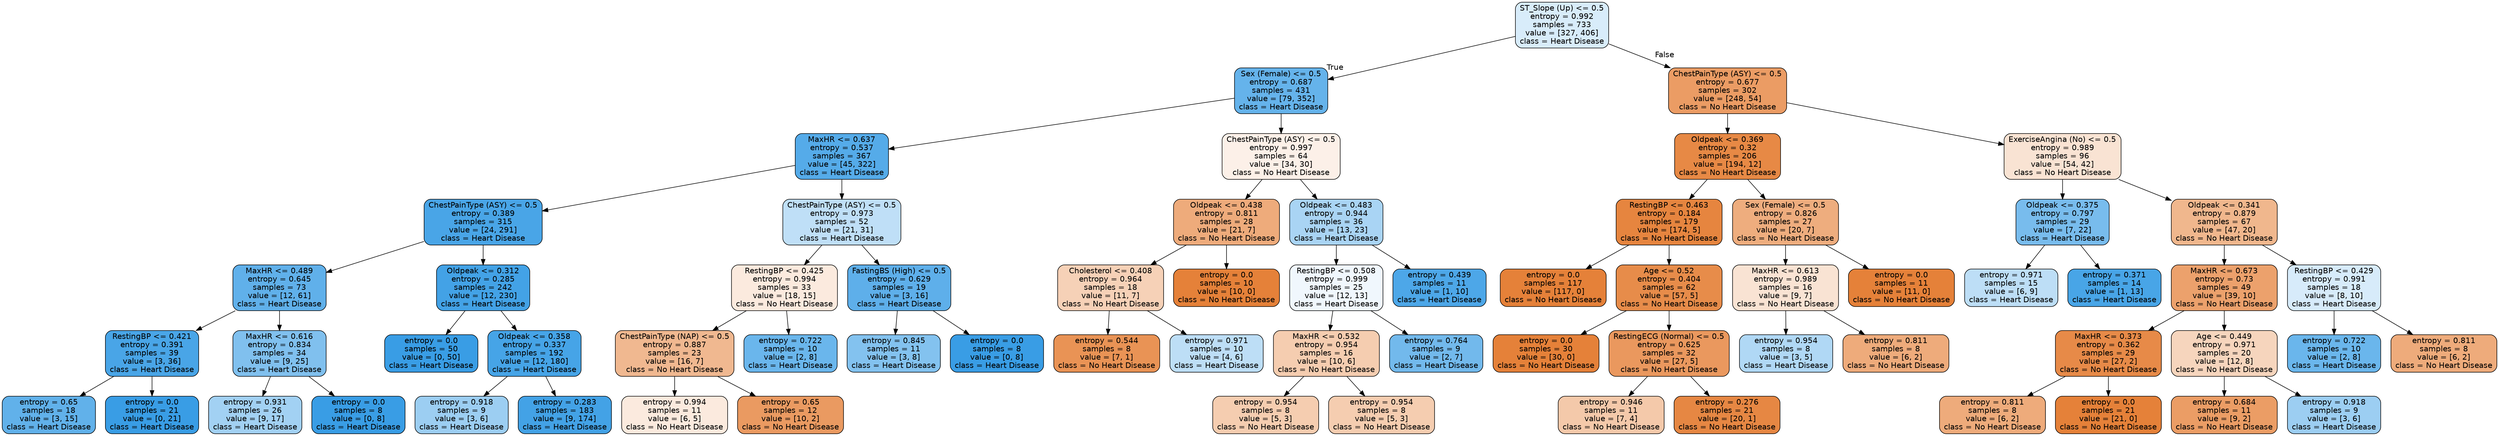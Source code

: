 digraph Tree {
node [shape=box, style="filled, rounded", color="black", fontname="helvetica"] ;
edge [fontname="helvetica"] ;
0 [label="ST_Slope (Up) <= 0.5\nentropy = 0.992\nsamples = 733\nvalue = [327, 406]\nclass = Heart Disease", fillcolor="#d8ecfa"] ;
1 [label="Sex (Female) <= 0.5\nentropy = 0.687\nsamples = 431\nvalue = [79, 352]\nclass = Heart Disease", fillcolor="#65b3eb"] ;
0 -> 1 [labeldistance=2.5, labelangle=45, headlabel="True"] ;
2 [label="MaxHR <= 0.637\nentropy = 0.537\nsamples = 367\nvalue = [45, 322]\nclass = Heart Disease", fillcolor="#55abe9"] ;
1 -> 2 ;
3 [label="ChestPainType (ASY) <= 0.5\nentropy = 0.389\nsamples = 315\nvalue = [24, 291]\nclass = Heart Disease", fillcolor="#49a5e7"] ;
2 -> 3 ;
4 [label="MaxHR <= 0.489\nentropy = 0.645\nsamples = 73\nvalue = [12, 61]\nclass = Heart Disease", fillcolor="#60b0ea"] ;
3 -> 4 ;
5 [label="RestingBP <= 0.421\nentropy = 0.391\nsamples = 39\nvalue = [3, 36]\nclass = Heart Disease", fillcolor="#49a5e7"] ;
4 -> 5 ;
6 [label="entropy = 0.65\nsamples = 18\nvalue = [3, 15]\nclass = Heart Disease", fillcolor="#61b1ea"] ;
5 -> 6 ;
7 [label="entropy = 0.0\nsamples = 21\nvalue = [0, 21]\nclass = Heart Disease", fillcolor="#399de5"] ;
5 -> 7 ;
8 [label="MaxHR <= 0.616\nentropy = 0.834\nsamples = 34\nvalue = [9, 25]\nclass = Heart Disease", fillcolor="#80c0ee"] ;
4 -> 8 ;
9 [label="entropy = 0.931\nsamples = 26\nvalue = [9, 17]\nclass = Heart Disease", fillcolor="#a2d1f3"] ;
8 -> 9 ;
10 [label="entropy = 0.0\nsamples = 8\nvalue = [0, 8]\nclass = Heart Disease", fillcolor="#399de5"] ;
8 -> 10 ;
11 [label="Oldpeak <= 0.312\nentropy = 0.285\nsamples = 242\nvalue = [12, 230]\nclass = Heart Disease", fillcolor="#43a2e6"] ;
3 -> 11 ;
12 [label="entropy = 0.0\nsamples = 50\nvalue = [0, 50]\nclass = Heart Disease", fillcolor="#399de5"] ;
11 -> 12 ;
13 [label="Oldpeak <= 0.358\nentropy = 0.337\nsamples = 192\nvalue = [12, 180]\nclass = Heart Disease", fillcolor="#46a4e7"] ;
11 -> 13 ;
14 [label="entropy = 0.918\nsamples = 9\nvalue = [3, 6]\nclass = Heart Disease", fillcolor="#9ccef2"] ;
13 -> 14 ;
15 [label="entropy = 0.283\nsamples = 183\nvalue = [9, 174]\nclass = Heart Disease", fillcolor="#43a2e6"] ;
13 -> 15 ;
16 [label="ChestPainType (ASY) <= 0.5\nentropy = 0.973\nsamples = 52\nvalue = [21, 31]\nclass = Heart Disease", fillcolor="#bfdff7"] ;
2 -> 16 ;
17 [label="RestingBP <= 0.425\nentropy = 0.994\nsamples = 33\nvalue = [18, 15]\nclass = No Heart Disease", fillcolor="#fbeade"] ;
16 -> 17 ;
18 [label="ChestPainType (NAP) <= 0.5\nentropy = 0.887\nsamples = 23\nvalue = [16, 7]\nclass = No Heart Disease", fillcolor="#f0b890"] ;
17 -> 18 ;
19 [label="entropy = 0.994\nsamples = 11\nvalue = [6, 5]\nclass = No Heart Disease", fillcolor="#fbeade"] ;
18 -> 19 ;
20 [label="entropy = 0.65\nsamples = 12\nvalue = [10, 2]\nclass = No Heart Disease", fillcolor="#ea9a61"] ;
18 -> 20 ;
21 [label="entropy = 0.722\nsamples = 10\nvalue = [2, 8]\nclass = Heart Disease", fillcolor="#6ab6ec"] ;
17 -> 21 ;
22 [label="FastingBS (High) <= 0.5\nentropy = 0.629\nsamples = 19\nvalue = [3, 16]\nclass = Heart Disease", fillcolor="#5eafea"] ;
16 -> 22 ;
23 [label="entropy = 0.845\nsamples = 11\nvalue = [3, 8]\nclass = Heart Disease", fillcolor="#83c2ef"] ;
22 -> 23 ;
24 [label="entropy = 0.0\nsamples = 8\nvalue = [0, 8]\nclass = Heart Disease", fillcolor="#399de5"] ;
22 -> 24 ;
25 [label="ChestPainType (ASY) <= 0.5\nentropy = 0.997\nsamples = 64\nvalue = [34, 30]\nclass = No Heart Disease", fillcolor="#fcf0e8"] ;
1 -> 25 ;
26 [label="Oldpeak <= 0.438\nentropy = 0.811\nsamples = 28\nvalue = [21, 7]\nclass = No Heart Disease", fillcolor="#eeab7b"] ;
25 -> 26 ;
27 [label="Cholesterol <= 0.408\nentropy = 0.964\nsamples = 18\nvalue = [11, 7]\nclass = No Heart Disease", fillcolor="#f6d1b7"] ;
26 -> 27 ;
28 [label="entropy = 0.544\nsamples = 8\nvalue = [7, 1]\nclass = No Heart Disease", fillcolor="#e99355"] ;
27 -> 28 ;
29 [label="entropy = 0.971\nsamples = 10\nvalue = [4, 6]\nclass = Heart Disease", fillcolor="#bddef6"] ;
27 -> 29 ;
30 [label="entropy = 0.0\nsamples = 10\nvalue = [10, 0]\nclass = No Heart Disease", fillcolor="#e58139"] ;
26 -> 30 ;
31 [label="Oldpeak <= 0.483\nentropy = 0.944\nsamples = 36\nvalue = [13, 23]\nclass = Heart Disease", fillcolor="#a9d4f4"] ;
25 -> 31 ;
32 [label="RestingBP <= 0.508\nentropy = 0.999\nsamples = 25\nvalue = [12, 13]\nclass = Heart Disease", fillcolor="#f0f7fd"] ;
31 -> 32 ;
33 [label="MaxHR <= 0.532\nentropy = 0.954\nsamples = 16\nvalue = [10, 6]\nclass = No Heart Disease", fillcolor="#f5cdb0"] ;
32 -> 33 ;
34 [label="entropy = 0.954\nsamples = 8\nvalue = [5, 3]\nclass = No Heart Disease", fillcolor="#f5cdb0"] ;
33 -> 34 ;
35 [label="entropy = 0.954\nsamples = 8\nvalue = [5, 3]\nclass = No Heart Disease", fillcolor="#f5cdb0"] ;
33 -> 35 ;
36 [label="entropy = 0.764\nsamples = 9\nvalue = [2, 7]\nclass = Heart Disease", fillcolor="#72b9ec"] ;
32 -> 36 ;
37 [label="entropy = 0.439\nsamples = 11\nvalue = [1, 10]\nclass = Heart Disease", fillcolor="#4da7e8"] ;
31 -> 37 ;
38 [label="ChestPainType (ASY) <= 0.5\nentropy = 0.677\nsamples = 302\nvalue = [248, 54]\nclass = No Heart Disease", fillcolor="#eb9c64"] ;
0 -> 38 [labeldistance=2.5, labelangle=-45, headlabel="False"] ;
39 [label="Oldpeak <= 0.369\nentropy = 0.32\nsamples = 206\nvalue = [194, 12]\nclass = No Heart Disease", fillcolor="#e78945"] ;
38 -> 39 ;
40 [label="RestingBP <= 0.463\nentropy = 0.184\nsamples = 179\nvalue = [174, 5]\nclass = No Heart Disease", fillcolor="#e6853f"] ;
39 -> 40 ;
41 [label="entropy = 0.0\nsamples = 117\nvalue = [117, 0]\nclass = No Heart Disease", fillcolor="#e58139"] ;
40 -> 41 ;
42 [label="Age <= 0.52\nentropy = 0.404\nsamples = 62\nvalue = [57, 5]\nclass = No Heart Disease", fillcolor="#e78c4a"] ;
40 -> 42 ;
43 [label="entropy = 0.0\nsamples = 30\nvalue = [30, 0]\nclass = No Heart Disease", fillcolor="#e58139"] ;
42 -> 43 ;
44 [label="RestingECG (Normal) <= 0.5\nentropy = 0.625\nsamples = 32\nvalue = [27, 5]\nclass = No Heart Disease", fillcolor="#ea985e"] ;
42 -> 44 ;
45 [label="entropy = 0.946\nsamples = 11\nvalue = [7, 4]\nclass = No Heart Disease", fillcolor="#f4c9aa"] ;
44 -> 45 ;
46 [label="entropy = 0.276\nsamples = 21\nvalue = [20, 1]\nclass = No Heart Disease", fillcolor="#e68743"] ;
44 -> 46 ;
47 [label="Sex (Female) <= 0.5\nentropy = 0.826\nsamples = 27\nvalue = [20, 7]\nclass = No Heart Disease", fillcolor="#eead7e"] ;
39 -> 47 ;
48 [label="MaxHR <= 0.613\nentropy = 0.989\nsamples = 16\nvalue = [9, 7]\nclass = No Heart Disease", fillcolor="#f9e3d3"] ;
47 -> 48 ;
49 [label="entropy = 0.954\nsamples = 8\nvalue = [3, 5]\nclass = Heart Disease", fillcolor="#b0d8f5"] ;
48 -> 49 ;
50 [label="entropy = 0.811\nsamples = 8\nvalue = [6, 2]\nclass = No Heart Disease", fillcolor="#eeab7b"] ;
48 -> 50 ;
51 [label="entropy = 0.0\nsamples = 11\nvalue = [11, 0]\nclass = No Heart Disease", fillcolor="#e58139"] ;
47 -> 51 ;
52 [label="ExerciseAngina (No) <= 0.5\nentropy = 0.989\nsamples = 96\nvalue = [54, 42]\nclass = No Heart Disease", fillcolor="#f9e3d3"] ;
38 -> 52 ;
53 [label="Oldpeak <= 0.375\nentropy = 0.797\nsamples = 29\nvalue = [7, 22]\nclass = Heart Disease", fillcolor="#78bced"] ;
52 -> 53 ;
54 [label="entropy = 0.971\nsamples = 15\nvalue = [6, 9]\nclass = Heart Disease", fillcolor="#bddef6"] ;
53 -> 54 ;
55 [label="entropy = 0.371\nsamples = 14\nvalue = [1, 13]\nclass = Heart Disease", fillcolor="#48a5e7"] ;
53 -> 55 ;
56 [label="Oldpeak <= 0.341\nentropy = 0.879\nsamples = 67\nvalue = [47, 20]\nclass = No Heart Disease", fillcolor="#f0b78d"] ;
52 -> 56 ;
57 [label="MaxHR <= 0.673\nentropy = 0.73\nsamples = 49\nvalue = [39, 10]\nclass = No Heart Disease", fillcolor="#eca16c"] ;
56 -> 57 ;
58 [label="MaxHR <= 0.373\nentropy = 0.362\nsamples = 29\nvalue = [27, 2]\nclass = No Heart Disease", fillcolor="#e78a48"] ;
57 -> 58 ;
59 [label="entropy = 0.811\nsamples = 8\nvalue = [6, 2]\nclass = No Heart Disease", fillcolor="#eeab7b"] ;
58 -> 59 ;
60 [label="entropy = 0.0\nsamples = 21\nvalue = [21, 0]\nclass = No Heart Disease", fillcolor="#e58139"] ;
58 -> 60 ;
61 [label="Age <= 0.449\nentropy = 0.971\nsamples = 20\nvalue = [12, 8]\nclass = No Heart Disease", fillcolor="#f6d5bd"] ;
57 -> 61 ;
62 [label="entropy = 0.684\nsamples = 11\nvalue = [9, 2]\nclass = No Heart Disease", fillcolor="#eb9d65"] ;
61 -> 62 ;
63 [label="entropy = 0.918\nsamples = 9\nvalue = [3, 6]\nclass = Heart Disease", fillcolor="#9ccef2"] ;
61 -> 63 ;
64 [label="RestingBP <= 0.429\nentropy = 0.991\nsamples = 18\nvalue = [8, 10]\nclass = Heart Disease", fillcolor="#d7ebfa"] ;
56 -> 64 ;
65 [label="entropy = 0.722\nsamples = 10\nvalue = [2, 8]\nclass = Heart Disease", fillcolor="#6ab6ec"] ;
64 -> 65 ;
66 [label="entropy = 0.811\nsamples = 8\nvalue = [6, 2]\nclass = No Heart Disease", fillcolor="#eeab7b"] ;
64 -> 66 ;
}